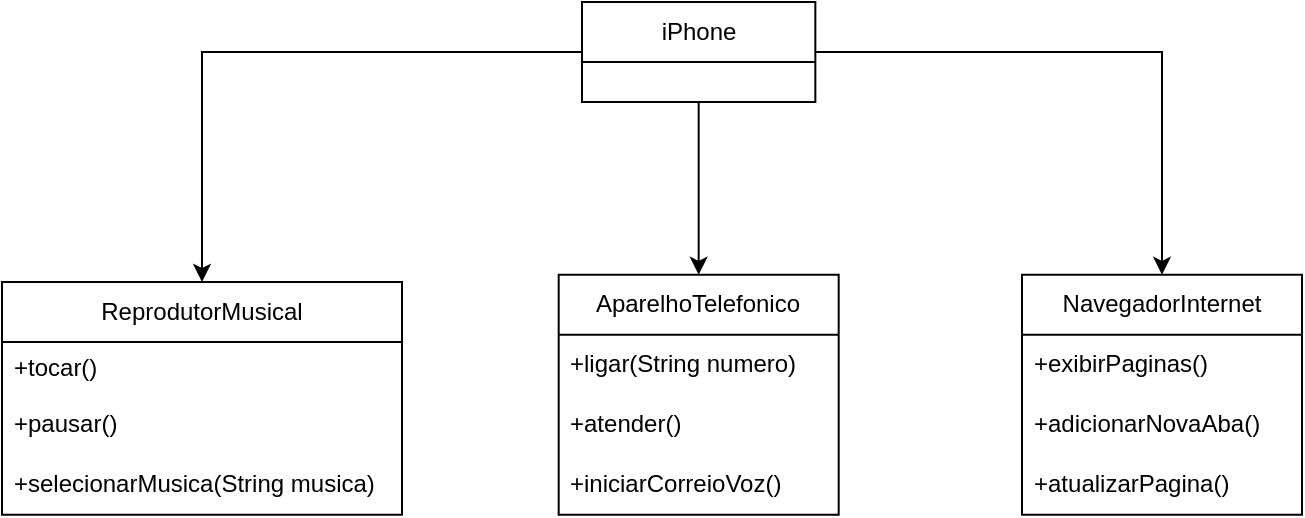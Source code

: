 <mxfile version="25.0.3">
  <diagram name="Página-1" id="xrneTyTwt3IS8z-t6JOb">
    <mxGraphModel dx="926" dy="626" grid="1" gridSize="10" guides="1" tooltips="1" connect="1" arrows="1" fold="1" page="0" pageScale="1" pageWidth="827" pageHeight="1169" math="0" shadow="0">
      <root>
        <mxCell id="0" />
        <mxCell id="1" parent="0" />
        <mxCell id="olXF1wANeOfPj9NDIgTW-2" value="ReprodutorMusical" style="swimlane;fontStyle=0;childLayout=stackLayout;horizontal=1;startSize=30;horizontalStack=0;resizeParent=1;resizeParentMax=0;resizeLast=0;collapsible=1;marginBottom=0;whiteSpace=wrap;html=1;" vertex="1" parent="1">
          <mxGeometry x="120" y="160" width="200" height="116.4" as="geometry" />
        </mxCell>
        <mxCell id="olXF1wANeOfPj9NDIgTW-3" value="+tocar()" style="text;strokeColor=none;fillColor=none;align=left;verticalAlign=middle;spacingLeft=4;spacingRight=4;overflow=hidden;points=[[0,0.5],[1,0.5]];portConstraint=eastwest;rotatable=0;whiteSpace=wrap;html=1;" vertex="1" parent="olXF1wANeOfPj9NDIgTW-2">
          <mxGeometry y="30" width="200" height="26.4" as="geometry" />
        </mxCell>
        <mxCell id="olXF1wANeOfPj9NDIgTW-4" value="+pausar()" style="text;strokeColor=none;fillColor=none;align=left;verticalAlign=middle;spacingLeft=4;spacingRight=4;overflow=hidden;points=[[0,0.5],[1,0.5]];portConstraint=eastwest;rotatable=0;whiteSpace=wrap;html=1;" vertex="1" parent="olXF1wANeOfPj9NDIgTW-2">
          <mxGeometry y="56.4" width="200" height="30" as="geometry" />
        </mxCell>
        <mxCell id="olXF1wANeOfPj9NDIgTW-5" value="+selecionarMusica(String musica)" style="text;strokeColor=none;fillColor=none;align=left;verticalAlign=middle;spacingLeft=4;spacingRight=4;overflow=hidden;points=[[0,0.5],[1,0.5]];portConstraint=eastwest;rotatable=0;whiteSpace=wrap;html=1;" vertex="1" parent="olXF1wANeOfPj9NDIgTW-2">
          <mxGeometry y="86.4" width="200" height="30" as="geometry" />
        </mxCell>
        <mxCell id="olXF1wANeOfPj9NDIgTW-77" style="edgeStyle=orthogonalEdgeStyle;rounded=0;orthogonalLoop=1;jettySize=auto;html=1;" edge="1" parent="1" source="olXF1wANeOfPj9NDIgTW-7" target="olXF1wANeOfPj9NDIgTW-2">
          <mxGeometry relative="1" as="geometry" />
        </mxCell>
        <mxCell id="olXF1wANeOfPj9NDIgTW-80" style="edgeStyle=orthogonalEdgeStyle;rounded=0;orthogonalLoop=1;jettySize=auto;html=1;exitX=0.5;exitY=1;exitDx=0;exitDy=0;" edge="1" parent="1" source="olXF1wANeOfPj9NDIgTW-7" target="olXF1wANeOfPj9NDIgTW-11">
          <mxGeometry relative="1" as="geometry" />
        </mxCell>
        <mxCell id="olXF1wANeOfPj9NDIgTW-7" value="iPhone" style="swimlane;fontStyle=0;childLayout=stackLayout;horizontal=1;startSize=30;horizontalStack=0;resizeParent=1;resizeParentMax=0;resizeLast=0;collapsible=1;marginBottom=0;whiteSpace=wrap;html=1;" vertex="1" parent="1">
          <mxGeometry x="410" y="20" width="116.67" height="50" as="geometry" />
        </mxCell>
        <mxCell id="olXF1wANeOfPj9NDIgTW-11" value="AparelhoTelefonico" style="swimlane;fontStyle=0;childLayout=stackLayout;horizontal=1;startSize=30;horizontalStack=0;resizeParent=1;resizeParentMax=0;resizeLast=0;collapsible=1;marginBottom=0;whiteSpace=wrap;html=1;" vertex="1" parent="1">
          <mxGeometry x="398.34" y="156.4" width="140" height="120" as="geometry" />
        </mxCell>
        <mxCell id="olXF1wANeOfPj9NDIgTW-12" value="+ligar(String numero)" style="text;strokeColor=none;fillColor=none;align=left;verticalAlign=middle;spacingLeft=4;spacingRight=4;overflow=hidden;points=[[0,0.5],[1,0.5]];portConstraint=eastwest;rotatable=0;whiteSpace=wrap;html=1;" vertex="1" parent="olXF1wANeOfPj9NDIgTW-11">
          <mxGeometry y="30" width="140" height="30" as="geometry" />
        </mxCell>
        <mxCell id="olXF1wANeOfPj9NDIgTW-13" value="+atender()" style="text;strokeColor=none;fillColor=none;align=left;verticalAlign=middle;spacingLeft=4;spacingRight=4;overflow=hidden;points=[[0,0.5],[1,0.5]];portConstraint=eastwest;rotatable=0;whiteSpace=wrap;html=1;" vertex="1" parent="olXF1wANeOfPj9NDIgTW-11">
          <mxGeometry y="60" width="140" height="30" as="geometry" />
        </mxCell>
        <mxCell id="olXF1wANeOfPj9NDIgTW-14" value="+iniciarCorreioVoz()" style="text;strokeColor=none;fillColor=none;align=left;verticalAlign=middle;spacingLeft=4;spacingRight=4;overflow=hidden;points=[[0,0.5],[1,0.5]];portConstraint=eastwest;rotatable=0;whiteSpace=wrap;html=1;" vertex="1" parent="olXF1wANeOfPj9NDIgTW-11">
          <mxGeometry y="90" width="140" height="30" as="geometry" />
        </mxCell>
        <mxCell id="olXF1wANeOfPj9NDIgTW-15" value="NavegadorInternet" style="swimlane;fontStyle=0;childLayout=stackLayout;horizontal=1;startSize=30;horizontalStack=0;resizeParent=1;resizeParentMax=0;resizeLast=0;collapsible=1;marginBottom=0;whiteSpace=wrap;html=1;" vertex="1" parent="1">
          <mxGeometry x="630" y="156.4" width="140" height="120" as="geometry" />
        </mxCell>
        <mxCell id="olXF1wANeOfPj9NDIgTW-16" value="+exibirPaginas()" style="text;strokeColor=none;fillColor=none;align=left;verticalAlign=middle;spacingLeft=4;spacingRight=4;overflow=hidden;points=[[0,0.5],[1,0.5]];portConstraint=eastwest;rotatable=0;whiteSpace=wrap;html=1;" vertex="1" parent="olXF1wANeOfPj9NDIgTW-15">
          <mxGeometry y="30" width="140" height="30" as="geometry" />
        </mxCell>
        <mxCell id="olXF1wANeOfPj9NDIgTW-17" value="+adicionarNovaAba()&lt;span style=&quot;white-space: pre;&quot;&gt;&#x9;&lt;/span&gt;&lt;span style=&quot;white-space: pre;&quot;&gt;&#x9;&lt;/span&gt;&lt;span style=&quot;white-space: pre;&quot;&gt;&#x9;&lt;/span&gt;&lt;span style=&quot;white-space: pre;&quot;&gt;&#x9;&lt;/span&gt;&lt;span style=&quot;white-space: pre;&quot;&gt;&#x9;&lt;/span&gt;&lt;span style=&quot;white-space: pre;&quot;&gt;&#x9;&lt;/span&gt;" style="text;strokeColor=none;fillColor=none;align=left;verticalAlign=middle;spacingLeft=4;spacingRight=4;overflow=hidden;points=[[0,0.5],[1,0.5]];portConstraint=eastwest;rotatable=0;whiteSpace=wrap;html=1;" vertex="1" parent="olXF1wANeOfPj9NDIgTW-15">
          <mxGeometry y="60" width="140" height="30" as="geometry" />
        </mxCell>
        <mxCell id="olXF1wANeOfPj9NDIgTW-18" value="+atualizarPagina()" style="text;strokeColor=none;fillColor=none;align=left;verticalAlign=middle;spacingLeft=4;spacingRight=4;overflow=hidden;points=[[0,0.5],[1,0.5]];portConstraint=eastwest;rotatable=0;whiteSpace=wrap;html=1;" vertex="1" parent="olXF1wANeOfPj9NDIgTW-15">
          <mxGeometry y="90" width="140" height="30" as="geometry" />
        </mxCell>
        <mxCell id="olXF1wANeOfPj9NDIgTW-81" style="edgeStyle=orthogonalEdgeStyle;rounded=0;orthogonalLoop=1;jettySize=auto;html=1;entryX=0.5;entryY=0;entryDx=0;entryDy=0;" edge="1" parent="1" source="olXF1wANeOfPj9NDIgTW-7" target="olXF1wANeOfPj9NDIgTW-15">
          <mxGeometry relative="1" as="geometry" />
        </mxCell>
      </root>
    </mxGraphModel>
  </diagram>
</mxfile>

